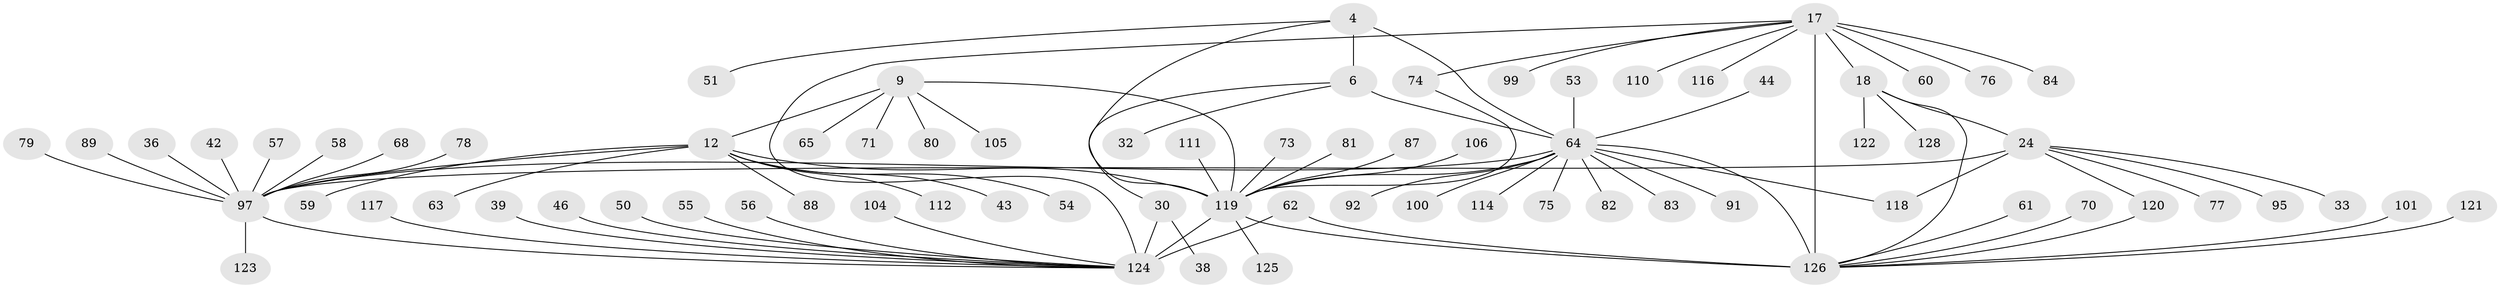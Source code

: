 // original degree distribution, {11: 0.0078125, 6: 0.0234375, 15: 0.0078125, 5: 0.015625, 7: 0.0390625, 17: 0.0078125, 9: 0.0390625, 10: 0.015625, 8: 0.0703125, 12: 0.0078125, 3: 0.078125, 1: 0.5546875, 2: 0.1328125}
// Generated by graph-tools (version 1.1) at 2025/58/03/04/25 21:58:30]
// undirected, 76 vertices, 89 edges
graph export_dot {
graph [start="1"]
  node [color=gray90,style=filled];
  4 [super="+2"];
  6 [super="+5"];
  9 [super="+8"];
  12 [super="+10"];
  17 [super="+15"];
  18 [super="+16"];
  24 [super="+23"];
  30 [super="+29"];
  32;
  33;
  36;
  38;
  39;
  42;
  43;
  44;
  46;
  50;
  51;
  53;
  54;
  55;
  56;
  57;
  58;
  59;
  60;
  61;
  62;
  63;
  64 [super="+3"];
  65;
  68;
  70;
  71;
  73;
  74;
  75;
  76;
  77;
  78;
  79;
  80;
  81;
  82;
  83;
  84;
  87;
  88 [super="+40"];
  89;
  91;
  92 [super="+31+47"];
  95;
  97 [super="+22+35"];
  99;
  100 [super="+37+45"];
  101;
  104;
  105;
  106 [super="+67+102"];
  110;
  111;
  112 [super="+107"];
  114 [super="+96"];
  116 [super="+113"];
  117 [super="+90+103"];
  118 [super="+115"];
  119 [super="+94+98"];
  120 [super="+109"];
  121;
  122;
  123;
  124 [super="+72+28"];
  125;
  126 [super="+85+86+14"];
  128 [super="+93+127"];
  4 -- 6 [weight=4];
  4 -- 51;
  4 -- 64 [weight=4];
  4 -- 119;
  6 -- 30;
  6 -- 32;
  6 -- 64 [weight=4];
  9 -- 12 [weight=4];
  9 -- 65;
  9 -- 105;
  9 -- 80;
  9 -- 71;
  9 -- 119 [weight=4];
  12 -- 54;
  12 -- 59;
  12 -- 43;
  12 -- 63;
  12 -- 88;
  12 -- 112;
  12 -- 119 [weight=4];
  12 -- 97;
  17 -- 18 [weight=4];
  17 -- 60;
  17 -- 74;
  17 -- 84;
  17 -- 99;
  17 -- 76;
  17 -- 110;
  17 -- 116;
  17 -- 126 [weight=4];
  17 -- 124;
  18 -- 122;
  18 -- 24;
  18 -- 128;
  18 -- 126 [weight=4];
  24 -- 33;
  24 -- 77;
  24 -- 95;
  24 -- 120;
  24 -- 118;
  24 -- 97 [weight=8];
  30 -- 38;
  30 -- 124 [weight=8];
  36 -- 97;
  39 -- 124;
  42 -- 97;
  44 -- 64;
  46 -- 124;
  50 -- 124;
  53 -- 64;
  55 -- 124;
  56 -- 124;
  57 -- 97;
  58 -- 97;
  61 -- 126;
  62 -- 126;
  62 -- 124;
  64 -- 126 [weight=3];
  64 -- 75;
  64 -- 82;
  64 -- 83;
  64 -- 91;
  64 -- 92;
  64 -- 100;
  64 -- 114;
  64 -- 118;
  64 -- 119 [weight=2];
  64 -- 97;
  68 -- 97;
  70 -- 126;
  73 -- 119;
  74 -- 119;
  78 -- 97;
  79 -- 97;
  81 -- 119;
  87 -- 119;
  89 -- 97;
  97 -- 123;
  97 -- 124 [weight=2];
  101 -- 126;
  104 -- 124;
  106 -- 119;
  111 -- 119;
  117 -- 124;
  119 -- 124 [weight=3];
  119 -- 125;
  119 -- 126 [weight=2];
  120 -- 126;
  121 -- 126;
}
